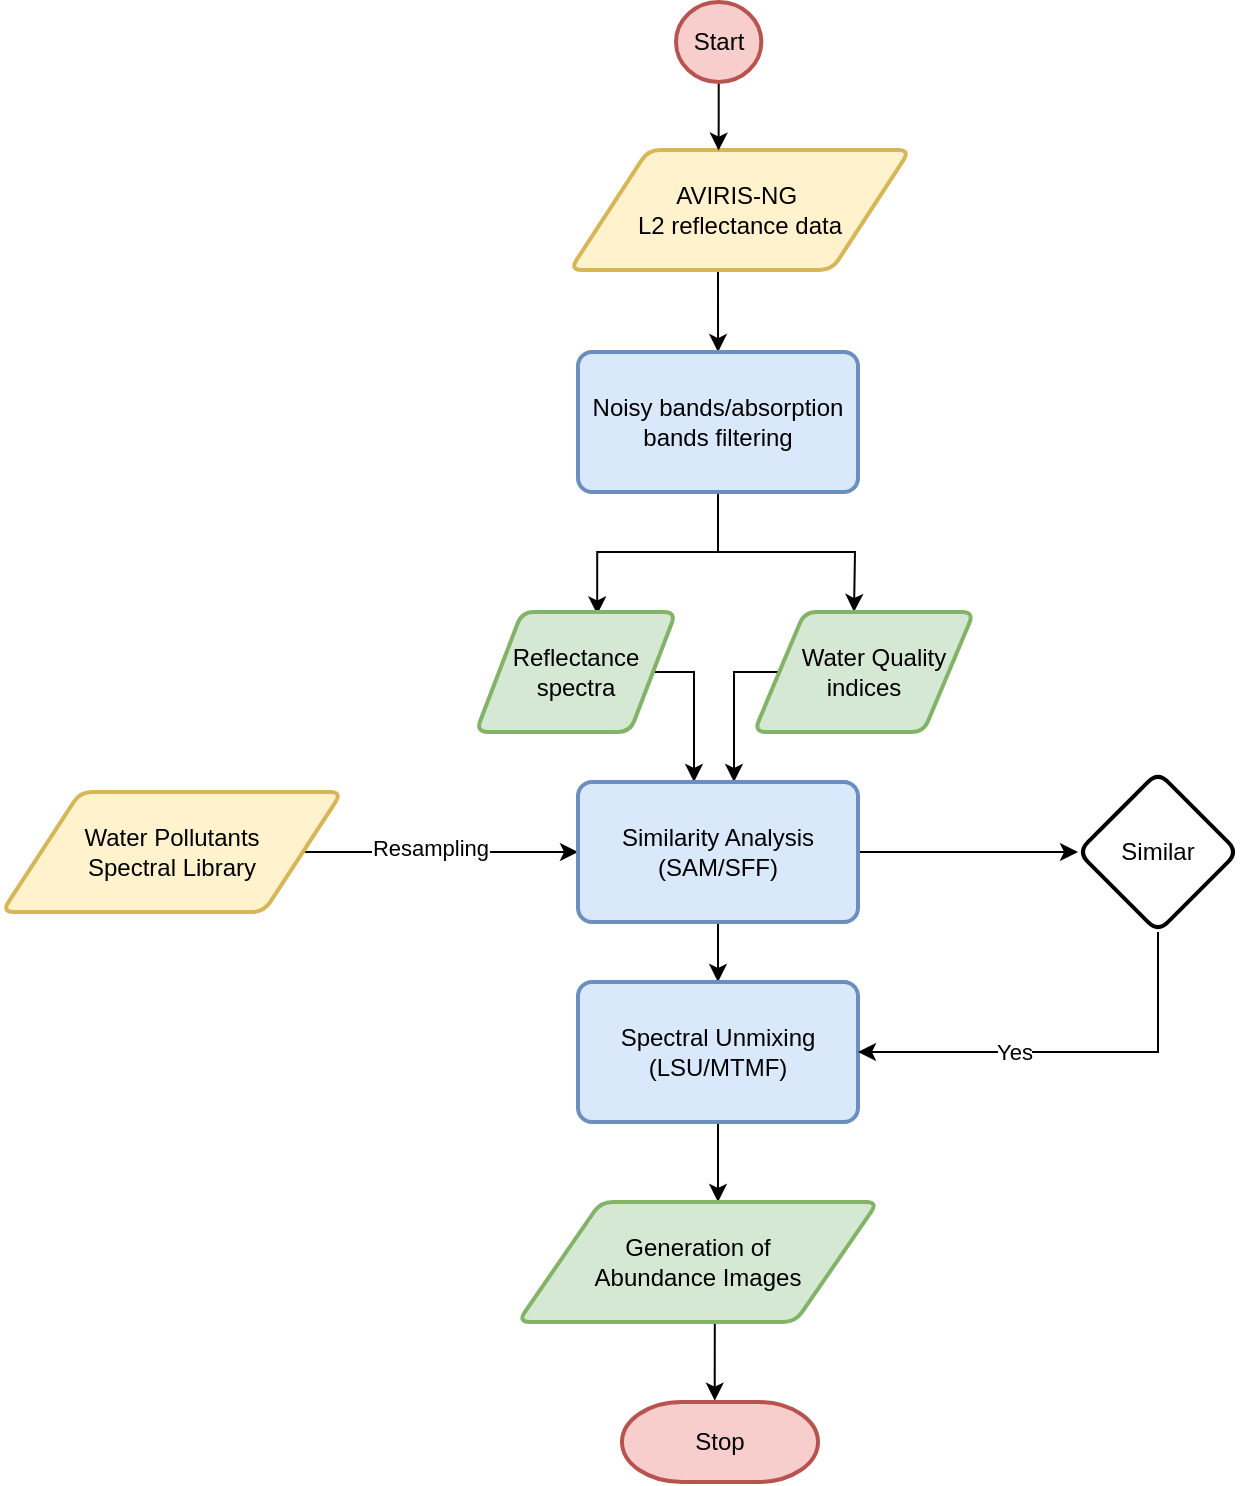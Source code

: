 <mxfile version="21.5.0" type="github">
  <diagram id="C5RBs43oDa-KdzZeNtuy" name="Page-1">
    <mxGraphModel dx="636" dy="314" grid="1" gridSize="10" guides="1" tooltips="1" connect="1" arrows="1" fold="1" page="1" pageScale="1" pageWidth="827" pageHeight="1169" math="0" shadow="0">
      <root>
        <mxCell id="WIyWlLk6GJQsqaUBKTNV-0" />
        <mxCell id="WIyWlLk6GJQsqaUBKTNV-1" parent="WIyWlLk6GJQsqaUBKTNV-0" />
        <mxCell id="Riw9BWggHdmtHfvTJYA6-1" style="edgeStyle=orthogonalEdgeStyle;rounded=0;orthogonalLoop=1;jettySize=auto;html=1;" parent="WIyWlLk6GJQsqaUBKTNV-1" edge="1">
          <mxGeometry relative="1" as="geometry">
            <mxPoint x="398" y="305" as="sourcePoint" />
            <mxPoint x="398.023" y="335.019" as="targetPoint" />
            <Array as="points">
              <mxPoint x="398" y="295" />
              <mxPoint x="398" y="295" />
            </Array>
          </mxGeometry>
        </mxCell>
        <mxCell id="Riw9BWggHdmtHfvTJYA6-0" value="AVIRIS-NG&amp;nbsp;&lt;br&gt;L2 reflectance data" style="shape=parallelogram;html=1;strokeWidth=2;perimeter=parallelogramPerimeter;whiteSpace=wrap;rounded=1;arcSize=12;size=0.23;fillColor=#fff2cc;strokeColor=#d6b656;" parent="WIyWlLk6GJQsqaUBKTNV-1" vertex="1">
          <mxGeometry x="324" y="234" width="170" height="60" as="geometry" />
        </mxCell>
        <mxCell id="Riw9BWggHdmtHfvTJYA6-6" value="" style="edgeStyle=orthogonalEdgeStyle;rounded=0;orthogonalLoop=1;jettySize=auto;html=1;entryX=0.606;entryY=0.02;entryDx=0;entryDy=0;entryPerimeter=0;" parent="WIyWlLk6GJQsqaUBKTNV-1" source="Riw9BWggHdmtHfvTJYA6-2" target="Riw9BWggHdmtHfvTJYA6-10" edge="1">
          <mxGeometry relative="1" as="geometry">
            <mxPoint x="398" y="475" as="targetPoint" />
          </mxGeometry>
        </mxCell>
        <mxCell id="Riw9BWggHdmtHfvTJYA6-8" value="" style="edgeStyle=orthogonalEdgeStyle;rounded=0;orthogonalLoop=1;jettySize=auto;html=1;" parent="WIyWlLk6GJQsqaUBKTNV-1" source="Riw9BWggHdmtHfvTJYA6-2" edge="1">
          <mxGeometry relative="1" as="geometry">
            <mxPoint x="466" y="465" as="targetPoint" />
          </mxGeometry>
        </mxCell>
        <mxCell id="Riw9BWggHdmtHfvTJYA6-2" value="Noisy bands/absorption bands filtering" style="rounded=1;whiteSpace=wrap;html=1;absoluteArcSize=1;arcSize=14;strokeWidth=2;fillColor=#dae8fc;strokeColor=#6c8ebf;" parent="WIyWlLk6GJQsqaUBKTNV-1" vertex="1">
          <mxGeometry x="328" y="335" width="140" height="70" as="geometry" />
        </mxCell>
        <mxCell id="Riw9BWggHdmtHfvTJYA6-19" style="edgeStyle=orthogonalEdgeStyle;rounded=0;orthogonalLoop=1;jettySize=auto;html=1;entryX=0;entryY=0.5;entryDx=0;entryDy=0;" parent="WIyWlLk6GJQsqaUBKTNV-1" source="Riw9BWggHdmtHfvTJYA6-5" target="Riw9BWggHdmtHfvTJYA6-16" edge="1">
          <mxGeometry relative="1" as="geometry" />
        </mxCell>
        <mxCell id="YZ6QMLfBhFa_RUbDlhWf-0" value="Resampling" style="edgeLabel;html=1;align=center;verticalAlign=middle;resizable=0;points=[];" vertex="1" connectable="0" parent="Riw9BWggHdmtHfvTJYA6-19">
          <mxGeometry x="-0.076" y="2" relative="1" as="geometry">
            <mxPoint as="offset" />
          </mxGeometry>
        </mxCell>
        <mxCell id="Riw9BWggHdmtHfvTJYA6-5" value="Water Pollutants &lt;br&gt;Spectral Library" style="shape=parallelogram;html=1;strokeWidth=2;perimeter=parallelogramPerimeter;whiteSpace=wrap;rounded=1;arcSize=12;size=0.23;fillColor=#fff2cc;strokeColor=#d6b656;" parent="WIyWlLk6GJQsqaUBKTNV-1" vertex="1">
          <mxGeometry x="40" y="555" width="170" height="60" as="geometry" />
        </mxCell>
        <mxCell id="Riw9BWggHdmtHfvTJYA6-18" style="edgeStyle=orthogonalEdgeStyle;rounded=0;orthogonalLoop=1;jettySize=auto;html=1;" parent="WIyWlLk6GJQsqaUBKTNV-1" source="Riw9BWggHdmtHfvTJYA6-9" edge="1">
          <mxGeometry relative="1" as="geometry">
            <mxPoint x="406" y="550" as="targetPoint" />
            <Array as="points">
              <mxPoint x="406" y="495" />
              <mxPoint x="406" y="550" />
            </Array>
          </mxGeometry>
        </mxCell>
        <mxCell id="Riw9BWggHdmtHfvTJYA6-9" value="&amp;nbsp; &amp;nbsp;Water Quality indices" style="shape=parallelogram;html=1;strokeWidth=2;perimeter=parallelogramPerimeter;whiteSpace=wrap;rounded=1;arcSize=12;size=0.23;fillColor=#d5e8d4;strokeColor=#82b366;" parent="WIyWlLk6GJQsqaUBKTNV-1" vertex="1">
          <mxGeometry x="416" y="465" width="110" height="60" as="geometry" />
        </mxCell>
        <mxCell id="Riw9BWggHdmtHfvTJYA6-17" style="edgeStyle=orthogonalEdgeStyle;rounded=0;orthogonalLoop=1;jettySize=auto;html=1;exitX=1;exitY=0.5;exitDx=0;exitDy=0;" parent="WIyWlLk6GJQsqaUBKTNV-1" source="Riw9BWggHdmtHfvTJYA6-10" edge="1">
          <mxGeometry relative="1" as="geometry">
            <mxPoint x="386" y="550" as="targetPoint" />
            <Array as="points">
              <mxPoint x="386" y="495" />
              <mxPoint x="386" y="550" />
            </Array>
          </mxGeometry>
        </mxCell>
        <mxCell id="Riw9BWggHdmtHfvTJYA6-10" value="Reflectance&lt;br&gt;spectra" style="shape=parallelogram;html=1;strokeWidth=2;perimeter=parallelogramPerimeter;whiteSpace=wrap;rounded=1;arcSize=12;size=0.23;fillColor=#d5e8d4;strokeColor=#82b366;" parent="WIyWlLk6GJQsqaUBKTNV-1" vertex="1">
          <mxGeometry x="277" y="465" width="100" height="60" as="geometry" />
        </mxCell>
        <mxCell id="Riw9BWggHdmtHfvTJYA6-14" style="edgeStyle=orthogonalEdgeStyle;rounded=0;orthogonalLoop=1;jettySize=auto;html=1;entryX=0.437;entryY=0.005;entryDx=0;entryDy=0;entryPerimeter=0;" parent="WIyWlLk6GJQsqaUBKTNV-1" source="Riw9BWggHdmtHfvTJYA6-12" target="Riw9BWggHdmtHfvTJYA6-0" edge="1">
          <mxGeometry relative="1" as="geometry" />
        </mxCell>
        <mxCell id="Riw9BWggHdmtHfvTJYA6-12" value="Start" style="strokeWidth=2;html=1;shape=mxgraph.flowchart.start_2;whiteSpace=wrap;fillColor=#f8cecc;strokeColor=#b85450;" parent="WIyWlLk6GJQsqaUBKTNV-1" vertex="1">
          <mxGeometry x="377" y="160" width="42.67" height="40" as="geometry" />
        </mxCell>
        <mxCell id="Riw9BWggHdmtHfvTJYA6-21" style="edgeStyle=orthogonalEdgeStyle;rounded=0;orthogonalLoop=1;jettySize=auto;html=1;entryX=0.5;entryY=0;entryDx=0;entryDy=0;" parent="WIyWlLk6GJQsqaUBKTNV-1" source="Riw9BWggHdmtHfvTJYA6-16" target="Riw9BWggHdmtHfvTJYA6-20" edge="1">
          <mxGeometry relative="1" as="geometry" />
        </mxCell>
        <mxCell id="Riw9BWggHdmtHfvTJYA6-29" value="" style="edgeStyle=orthogonalEdgeStyle;rounded=0;orthogonalLoop=1;jettySize=auto;html=1;" parent="WIyWlLk6GJQsqaUBKTNV-1" source="Riw9BWggHdmtHfvTJYA6-16" target="Riw9BWggHdmtHfvTJYA6-28" edge="1">
          <mxGeometry relative="1" as="geometry" />
        </mxCell>
        <mxCell id="Riw9BWggHdmtHfvTJYA6-16" value="Similarity Analysis (SAM/SFF)" style="rounded=1;whiteSpace=wrap;html=1;absoluteArcSize=1;arcSize=14;strokeWidth=2;fillColor=#dae8fc;strokeColor=#6c8ebf;" parent="WIyWlLk6GJQsqaUBKTNV-1" vertex="1">
          <mxGeometry x="328" y="550" width="140" height="70" as="geometry" />
        </mxCell>
        <mxCell id="Riw9BWggHdmtHfvTJYA6-23" style="edgeStyle=orthogonalEdgeStyle;rounded=0;orthogonalLoop=1;jettySize=auto;html=1;" parent="WIyWlLk6GJQsqaUBKTNV-1" source="Riw9BWggHdmtHfvTJYA6-20" edge="1">
          <mxGeometry relative="1" as="geometry">
            <mxPoint x="398" y="760" as="targetPoint" />
            <Array as="points">
              <mxPoint x="398" y="760" />
            </Array>
          </mxGeometry>
        </mxCell>
        <mxCell id="Riw9BWggHdmtHfvTJYA6-20" value="Spectral Unmixing (LSU/MTMF)" style="rounded=1;whiteSpace=wrap;html=1;absoluteArcSize=1;arcSize=14;strokeWidth=2;fillColor=#dae8fc;strokeColor=#6c8ebf;" parent="WIyWlLk6GJQsqaUBKTNV-1" vertex="1">
          <mxGeometry x="328" y="650" width="140" height="70" as="geometry" />
        </mxCell>
        <mxCell id="Riw9BWggHdmtHfvTJYA6-27" style="edgeStyle=orthogonalEdgeStyle;rounded=0;orthogonalLoop=1;jettySize=auto;html=1;entryX=0.473;entryY=-0.017;entryDx=0;entryDy=0;entryPerimeter=0;exitX=0.556;exitY=1.002;exitDx=0;exitDy=0;exitPerimeter=0;" parent="WIyWlLk6GJQsqaUBKTNV-1" source="Riw9BWggHdmtHfvTJYA6-22" target="Riw9BWggHdmtHfvTJYA6-26" edge="1">
          <mxGeometry relative="1" as="geometry" />
        </mxCell>
        <mxCell id="Riw9BWggHdmtHfvTJYA6-22" value="Generation of &lt;br&gt;Abundance Images" style="shape=parallelogram;html=1;strokeWidth=2;perimeter=parallelogramPerimeter;whiteSpace=wrap;rounded=1;arcSize=12;size=0.23;fillColor=#d5e8d4;strokeColor=#82b366;" parent="WIyWlLk6GJQsqaUBKTNV-1" vertex="1">
          <mxGeometry x="298" y="760" width="180" height="60" as="geometry" />
        </mxCell>
        <mxCell id="Riw9BWggHdmtHfvTJYA6-26" value="Stop" style="strokeWidth=2;html=1;shape=mxgraph.flowchart.terminator;whiteSpace=wrap;fillColor=#f8cecc;strokeColor=#b85450;" parent="WIyWlLk6GJQsqaUBKTNV-1" vertex="1">
          <mxGeometry x="350" y="860" width="98" height="40" as="geometry" />
        </mxCell>
        <mxCell id="Riw9BWggHdmtHfvTJYA6-36" style="edgeStyle=orthogonalEdgeStyle;rounded=0;orthogonalLoop=1;jettySize=auto;html=1;entryX=1;entryY=0.5;entryDx=0;entryDy=0;" parent="WIyWlLk6GJQsqaUBKTNV-1" source="Riw9BWggHdmtHfvTJYA6-28" target="Riw9BWggHdmtHfvTJYA6-20" edge="1">
          <mxGeometry relative="1" as="geometry">
            <Array as="points">
              <mxPoint x="618" y="685" />
            </Array>
          </mxGeometry>
        </mxCell>
        <mxCell id="Riw9BWggHdmtHfvTJYA6-37" value="Yes" style="edgeLabel;html=1;align=center;verticalAlign=middle;resizable=0;points=[];" parent="Riw9BWggHdmtHfvTJYA6-36" vertex="1" connectable="0">
          <mxGeometry x="-0.069" y="3" relative="1" as="geometry">
            <mxPoint x="-34" y="-3" as="offset" />
          </mxGeometry>
        </mxCell>
        <mxCell id="Riw9BWggHdmtHfvTJYA6-28" value="Similar" style="rhombus;whiteSpace=wrap;html=1;rounded=1;arcSize=14;strokeWidth=2;" parent="WIyWlLk6GJQsqaUBKTNV-1" vertex="1">
          <mxGeometry x="578" y="545" width="80" height="80" as="geometry" />
        </mxCell>
      </root>
    </mxGraphModel>
  </diagram>
</mxfile>
